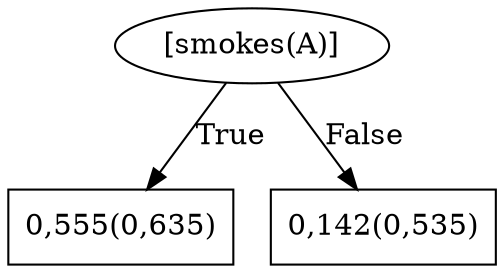 digraph G{ 
1[label = "[smokes(A)]"];
1 -> 2[label="True"];
1 -> 3[label="False"];
2[shape = box,label = "0,555(0,635)"];
3[shape = box,label = "0,142(0,535)"];
}
